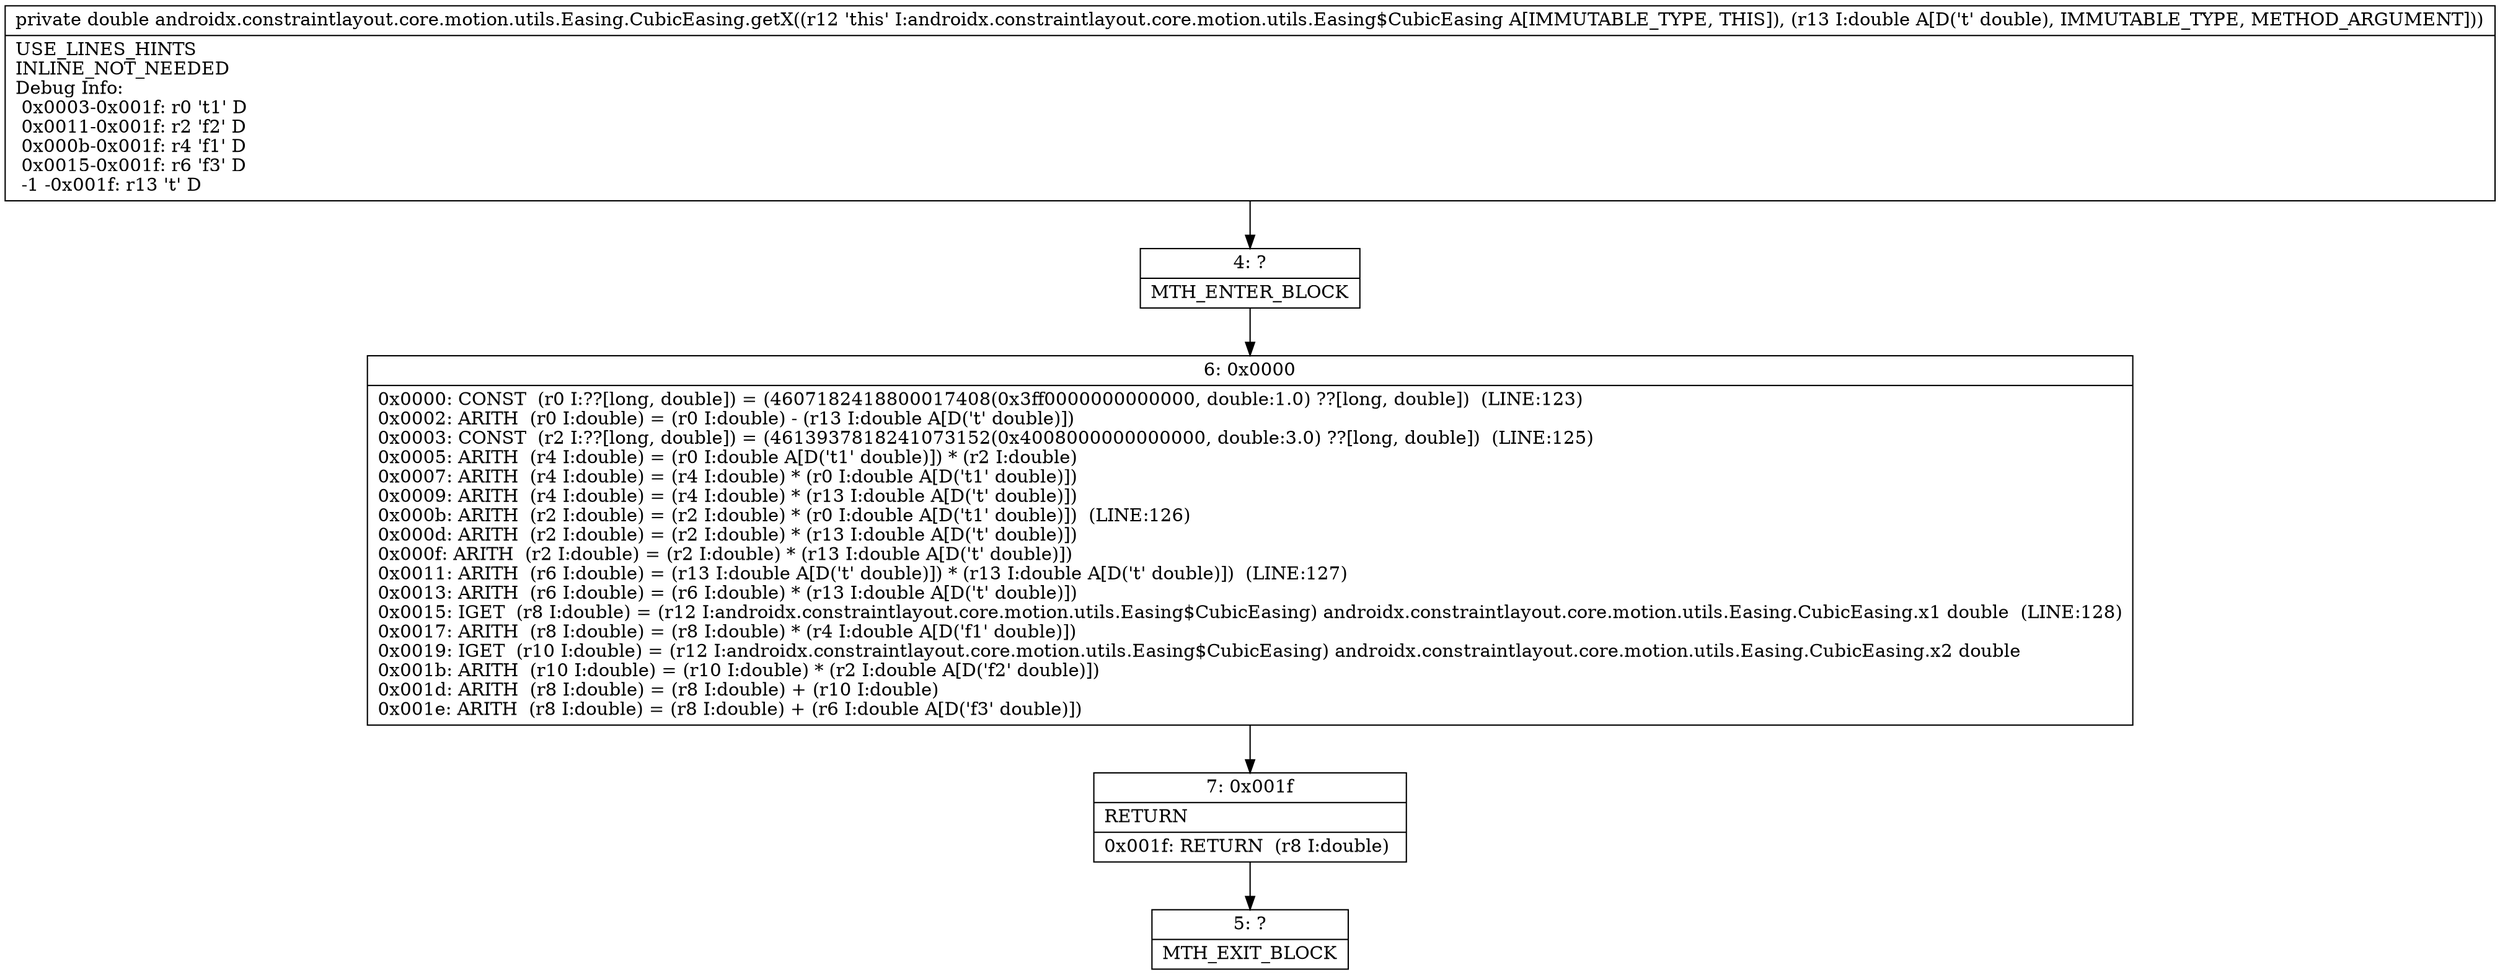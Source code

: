 digraph "CFG forandroidx.constraintlayout.core.motion.utils.Easing.CubicEasing.getX(D)D" {
Node_4 [shape=record,label="{4\:\ ?|MTH_ENTER_BLOCK\l}"];
Node_6 [shape=record,label="{6\:\ 0x0000|0x0000: CONST  (r0 I:??[long, double]) = (4607182418800017408(0x3ff0000000000000, double:1.0) ??[long, double])  (LINE:123)\l0x0002: ARITH  (r0 I:double) = (r0 I:double) \- (r13 I:double A[D('t' double)]) \l0x0003: CONST  (r2 I:??[long, double]) = (4613937818241073152(0x4008000000000000, double:3.0) ??[long, double])  (LINE:125)\l0x0005: ARITH  (r4 I:double) = (r0 I:double A[D('t1' double)]) * (r2 I:double) \l0x0007: ARITH  (r4 I:double) = (r4 I:double) * (r0 I:double A[D('t1' double)]) \l0x0009: ARITH  (r4 I:double) = (r4 I:double) * (r13 I:double A[D('t' double)]) \l0x000b: ARITH  (r2 I:double) = (r2 I:double) * (r0 I:double A[D('t1' double)])  (LINE:126)\l0x000d: ARITH  (r2 I:double) = (r2 I:double) * (r13 I:double A[D('t' double)]) \l0x000f: ARITH  (r2 I:double) = (r2 I:double) * (r13 I:double A[D('t' double)]) \l0x0011: ARITH  (r6 I:double) = (r13 I:double A[D('t' double)]) * (r13 I:double A[D('t' double)])  (LINE:127)\l0x0013: ARITH  (r6 I:double) = (r6 I:double) * (r13 I:double A[D('t' double)]) \l0x0015: IGET  (r8 I:double) = (r12 I:androidx.constraintlayout.core.motion.utils.Easing$CubicEasing) androidx.constraintlayout.core.motion.utils.Easing.CubicEasing.x1 double  (LINE:128)\l0x0017: ARITH  (r8 I:double) = (r8 I:double) * (r4 I:double A[D('f1' double)]) \l0x0019: IGET  (r10 I:double) = (r12 I:androidx.constraintlayout.core.motion.utils.Easing$CubicEasing) androidx.constraintlayout.core.motion.utils.Easing.CubicEasing.x2 double \l0x001b: ARITH  (r10 I:double) = (r10 I:double) * (r2 I:double A[D('f2' double)]) \l0x001d: ARITH  (r8 I:double) = (r8 I:double) + (r10 I:double) \l0x001e: ARITH  (r8 I:double) = (r8 I:double) + (r6 I:double A[D('f3' double)]) \l}"];
Node_7 [shape=record,label="{7\:\ 0x001f|RETURN\l|0x001f: RETURN  (r8 I:double) \l}"];
Node_5 [shape=record,label="{5\:\ ?|MTH_EXIT_BLOCK\l}"];
MethodNode[shape=record,label="{private double androidx.constraintlayout.core.motion.utils.Easing.CubicEasing.getX((r12 'this' I:androidx.constraintlayout.core.motion.utils.Easing$CubicEasing A[IMMUTABLE_TYPE, THIS]), (r13 I:double A[D('t' double), IMMUTABLE_TYPE, METHOD_ARGUMENT]))  | USE_LINES_HINTS\lINLINE_NOT_NEEDED\lDebug Info:\l  0x0003\-0x001f: r0 't1' D\l  0x0011\-0x001f: r2 'f2' D\l  0x000b\-0x001f: r4 'f1' D\l  0x0015\-0x001f: r6 'f3' D\l  \-1 \-0x001f: r13 't' D\l}"];
MethodNode -> Node_4;Node_4 -> Node_6;
Node_6 -> Node_7;
Node_7 -> Node_5;
}

